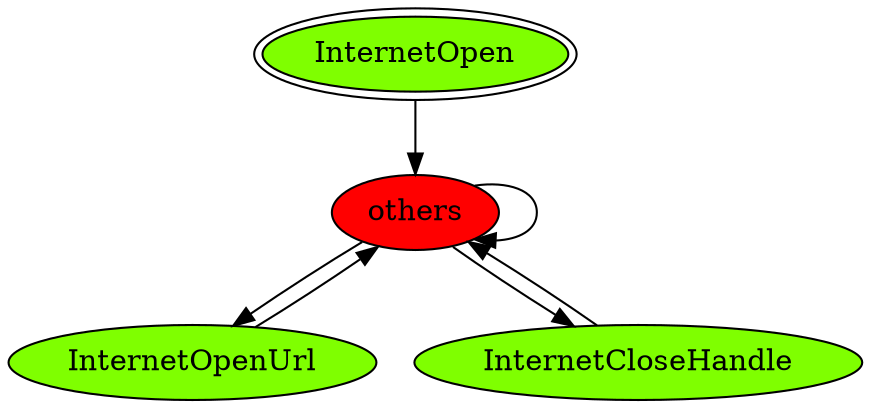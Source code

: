 digraph "./REPORTS/6755/API_PER_CATEGORY/InternetOpenUrl.exe_4564_Windows Internet (WinINet)_API_per_Category_Transition_Matrix" {
	InternetOpen [label=InternetOpen fillcolor=chartreuse peripheries=2 style=filled]
	others [label=others fillcolor=red style=filled]
	InternetOpen -> others [label=""]
	others -> others [label=""]
	InternetOpenUrl [label=InternetOpenUrl fillcolor=chartreuse style=filled]
	others -> InternetOpenUrl [label=""]
	InternetCloseHandle [label=InternetCloseHandle fillcolor=chartreuse style=filled]
	others -> InternetCloseHandle [label=""]
	InternetOpenUrl -> others [label=""]
	InternetCloseHandle -> others [label=""]
}
